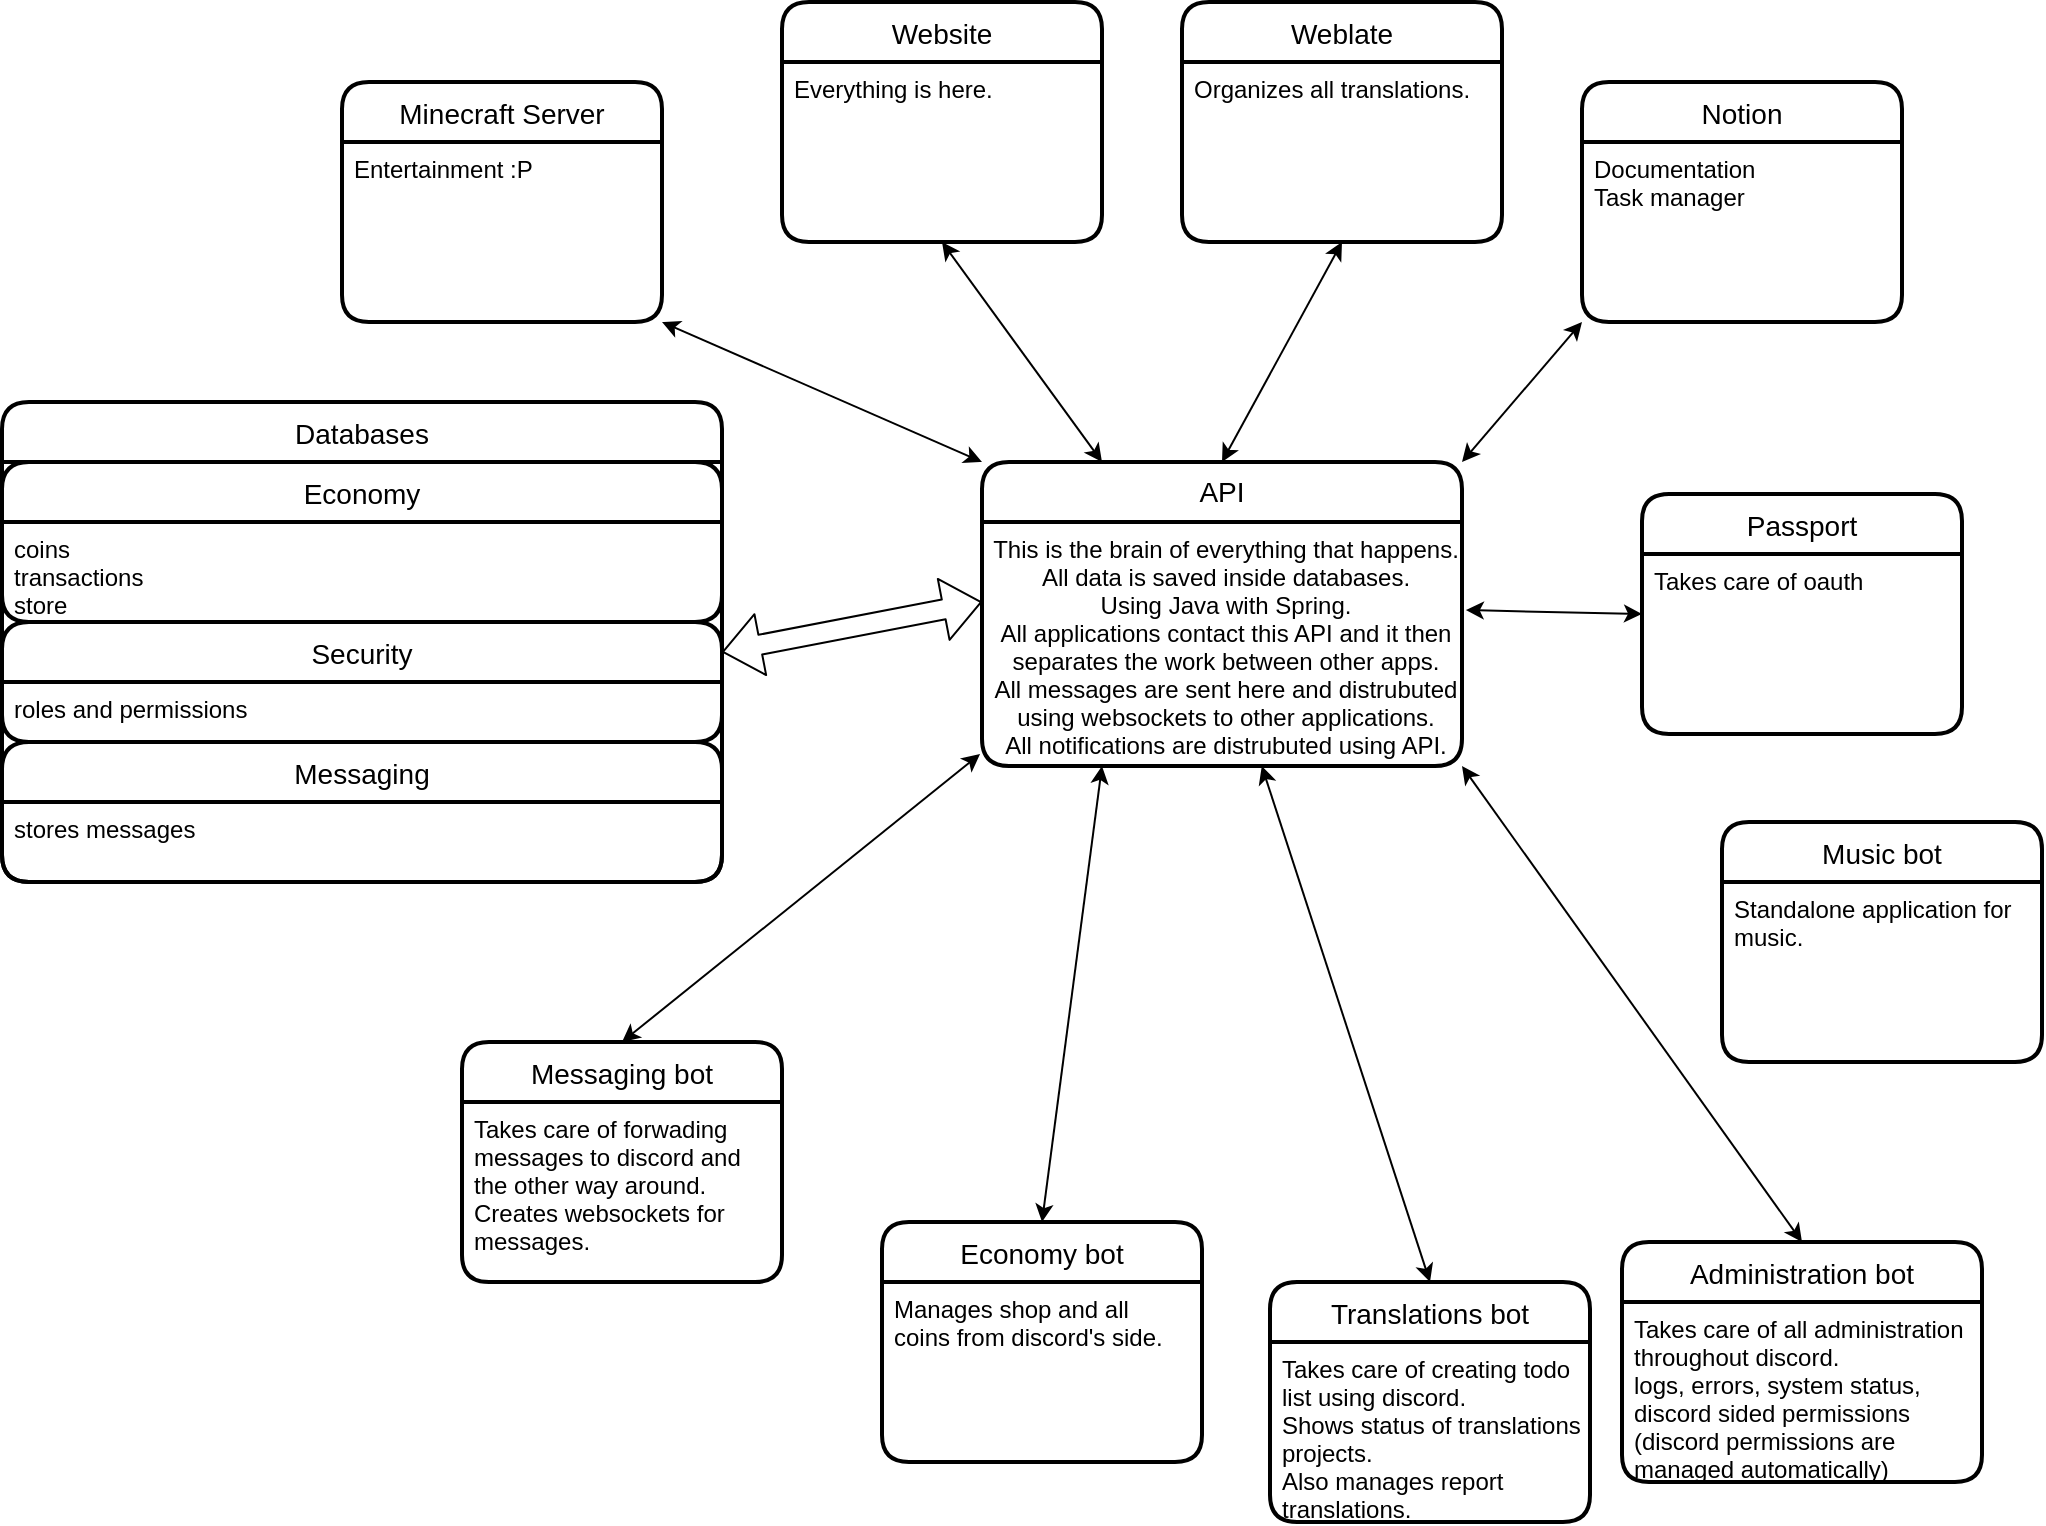 <mxfile version="14.9.0" type="github">
  <diagram id="pcUwDq4lTPM9sdh0xb3S" name="Page-1">
    <mxGraphModel dx="2177" dy="793" grid="1" gridSize="10" guides="1" tooltips="1" connect="1" arrows="1" fold="1" page="1" pageScale="1" pageWidth="827" pageHeight="1169" math="0" shadow="0">
      <root>
        <mxCell id="0" />
        <mxCell id="1" parent="0" />
        <mxCell id="2ZMkhPfGc01pIMGcPdUL-2" value="API" style="swimlane;childLayout=stackLayout;horizontal=1;startSize=30;horizontalStack=0;rounded=1;fontSize=14;fontStyle=0;strokeWidth=2;resizeParent=0;resizeLast=1;shadow=0;dashed=0;align=center;whiteSpace=wrap;verticalAlign=middle;" vertex="1" parent="1">
          <mxGeometry x="270" y="260" width="240" height="152" as="geometry" />
        </mxCell>
        <mxCell id="2ZMkhPfGc01pIMGcPdUL-3" value="This is the brain of everything that happens.&#xa;All data is saved inside databases.&#xa;Using Java with Spring.&#xa;All applications contact this API and it then&#xa;separates the work between other apps.&#xa;All messages are sent here and distrubuted&#xa;using websockets to other applications.&#xa;All notifications are distrubuted using API.&#xa;&#xa;&#xa;" style="align=center;strokeColor=none;fillColor=none;spacingLeft=4;fontSize=12;verticalAlign=top;resizable=0;rotatable=0;part=1;" vertex="1" parent="2ZMkhPfGc01pIMGcPdUL-2">
          <mxGeometry y="30" width="240" height="122" as="geometry" />
        </mxCell>
        <mxCell id="2ZMkhPfGc01pIMGcPdUL-4" value="Minecraft Server" style="swimlane;childLayout=stackLayout;horizontal=1;startSize=30;horizontalStack=0;rounded=1;fontSize=14;fontStyle=0;strokeWidth=2;resizeParent=0;resizeLast=1;shadow=0;dashed=0;align=center;html=0;" vertex="1" parent="1">
          <mxGeometry x="-50" y="70" width="160" height="120" as="geometry" />
        </mxCell>
        <mxCell id="2ZMkhPfGc01pIMGcPdUL-5" value="Entertainment :P" style="align=left;strokeColor=none;fillColor=none;spacingLeft=4;fontSize=12;verticalAlign=top;resizable=0;rotatable=0;part=1;" vertex="1" parent="2ZMkhPfGc01pIMGcPdUL-4">
          <mxGeometry y="30" width="160" height="90" as="geometry" />
        </mxCell>
        <mxCell id="2ZMkhPfGc01pIMGcPdUL-6" value="" style="endArrow=classic;startArrow=classic;html=1;exitX=1;exitY=1;exitDx=0;exitDy=0;entryX=0;entryY=0;entryDx=0;entryDy=0;" edge="1" parent="1" source="2ZMkhPfGc01pIMGcPdUL-5" target="2ZMkhPfGc01pIMGcPdUL-2">
          <mxGeometry width="50" height="50" relative="1" as="geometry">
            <mxPoint x="380" y="430" as="sourcePoint" />
            <mxPoint x="430" y="380" as="targetPoint" />
          </mxGeometry>
        </mxCell>
        <mxCell id="2ZMkhPfGc01pIMGcPdUL-7" value="Weblate" style="swimlane;childLayout=stackLayout;horizontal=1;startSize=30;horizontalStack=0;rounded=1;fontSize=14;fontStyle=0;strokeWidth=2;resizeParent=0;resizeLast=1;shadow=0;dashed=0;align=center;html=0;" vertex="1" parent="1">
          <mxGeometry x="370" y="30" width="160" height="120" as="geometry" />
        </mxCell>
        <mxCell id="2ZMkhPfGc01pIMGcPdUL-8" value="Organizes all translations." style="align=left;strokeColor=none;fillColor=none;spacingLeft=4;fontSize=12;verticalAlign=top;resizable=0;rotatable=0;part=1;" vertex="1" parent="2ZMkhPfGc01pIMGcPdUL-7">
          <mxGeometry y="30" width="160" height="90" as="geometry" />
        </mxCell>
        <mxCell id="2ZMkhPfGc01pIMGcPdUL-9" value="" style="endArrow=classic;startArrow=classic;html=1;exitX=0.5;exitY=1;exitDx=0;exitDy=0;entryX=0.5;entryY=0;entryDx=0;entryDy=0;" edge="1" parent="1" source="2ZMkhPfGc01pIMGcPdUL-8" target="2ZMkhPfGc01pIMGcPdUL-2">
          <mxGeometry width="50" height="50" relative="1" as="geometry">
            <mxPoint x="420" y="450" as="sourcePoint" />
            <mxPoint x="470" y="400" as="targetPoint" />
          </mxGeometry>
        </mxCell>
        <mxCell id="2ZMkhPfGc01pIMGcPdUL-10" value="Notion" style="swimlane;childLayout=stackLayout;horizontal=1;startSize=30;horizontalStack=0;rounded=1;fontSize=14;fontStyle=0;strokeWidth=2;resizeParent=0;resizeLast=1;shadow=0;dashed=0;align=center;html=0;" vertex="1" parent="1">
          <mxGeometry x="570" y="70" width="160" height="120" as="geometry" />
        </mxCell>
        <mxCell id="2ZMkhPfGc01pIMGcPdUL-11" value="Documentation&#xa;Task manager&#xa;" style="align=left;strokeColor=none;fillColor=none;spacingLeft=4;fontSize=12;verticalAlign=top;resizable=0;rotatable=0;part=1;" vertex="1" parent="2ZMkhPfGc01pIMGcPdUL-10">
          <mxGeometry y="30" width="160" height="90" as="geometry" />
        </mxCell>
        <mxCell id="2ZMkhPfGc01pIMGcPdUL-12" value="" style="endArrow=classic;startArrow=classic;html=1;exitX=1;exitY=0;exitDx=0;exitDy=0;" edge="1" parent="1" source="2ZMkhPfGc01pIMGcPdUL-2">
          <mxGeometry width="50" height="50" relative="1" as="geometry">
            <mxPoint x="510" y="250" as="sourcePoint" />
            <mxPoint x="570" y="190" as="targetPoint" />
          </mxGeometry>
        </mxCell>
        <mxCell id="2ZMkhPfGc01pIMGcPdUL-13" value="Passport" style="swimlane;childLayout=stackLayout;horizontal=1;startSize=30;horizontalStack=0;rounded=1;fontSize=14;fontStyle=0;strokeWidth=2;resizeParent=0;resizeLast=1;shadow=0;dashed=0;align=center;html=0;" vertex="1" parent="1">
          <mxGeometry x="600" y="276" width="160" height="120" as="geometry" />
        </mxCell>
        <mxCell id="2ZMkhPfGc01pIMGcPdUL-14" value="Takes care of oauth" style="align=left;strokeColor=none;fillColor=none;spacingLeft=4;fontSize=12;verticalAlign=top;resizable=0;rotatable=0;part=1;" vertex="1" parent="2ZMkhPfGc01pIMGcPdUL-13">
          <mxGeometry y="30" width="160" height="90" as="geometry" />
        </mxCell>
        <mxCell id="2ZMkhPfGc01pIMGcPdUL-15" value="" style="endArrow=classic;startArrow=classic;html=1;entryX=0;entryY=0.5;entryDx=0;entryDy=0;exitX=1.008;exitY=0.361;exitDx=0;exitDy=0;exitPerimeter=0;" edge="1" parent="1" source="2ZMkhPfGc01pIMGcPdUL-3" target="2ZMkhPfGc01pIMGcPdUL-13">
          <mxGeometry width="50" height="50" relative="1" as="geometry">
            <mxPoint x="420" y="450" as="sourcePoint" />
            <mxPoint x="470" y="400" as="targetPoint" />
          </mxGeometry>
        </mxCell>
        <mxCell id="2ZMkhPfGc01pIMGcPdUL-16" value="Translations bot" style="swimlane;childLayout=stackLayout;horizontal=1;startSize=30;horizontalStack=0;rounded=1;fontSize=14;fontStyle=0;strokeWidth=2;resizeParent=0;resizeLast=1;shadow=0;dashed=0;align=center;html=0;" vertex="1" parent="1">
          <mxGeometry x="414" y="670" width="160" height="120" as="geometry" />
        </mxCell>
        <mxCell id="2ZMkhPfGc01pIMGcPdUL-17" value="Takes care of creating todo&#xa;list using discord.&#xa;Shows status of translations&#xa;projects.&#xa;Also manages report&#xa;translations.&#xa;" style="align=left;strokeColor=none;fillColor=none;spacingLeft=4;fontSize=12;verticalAlign=top;resizable=0;rotatable=0;part=1;" vertex="1" parent="2ZMkhPfGc01pIMGcPdUL-16">
          <mxGeometry y="30" width="160" height="90" as="geometry" />
        </mxCell>
        <mxCell id="2ZMkhPfGc01pIMGcPdUL-20" value="" style="endArrow=classic;startArrow=classic;html=1;exitX=0.5;exitY=0;exitDx=0;exitDy=0;" edge="1" parent="1" source="2ZMkhPfGc01pIMGcPdUL-16" target="2ZMkhPfGc01pIMGcPdUL-3">
          <mxGeometry width="50" height="50" relative="1" as="geometry">
            <mxPoint x="370" y="580" as="sourcePoint" />
            <mxPoint x="470" y="420" as="targetPoint" />
          </mxGeometry>
        </mxCell>
        <mxCell id="2ZMkhPfGc01pIMGcPdUL-21" value="Music bot" style="swimlane;childLayout=stackLayout;horizontal=1;startSize=30;horizontalStack=0;rounded=1;fontSize=14;fontStyle=0;strokeWidth=2;resizeParent=0;resizeLast=1;shadow=0;dashed=0;align=center;html=0;" vertex="1" parent="1">
          <mxGeometry x="640" y="440" width="160" height="120" as="geometry" />
        </mxCell>
        <mxCell id="2ZMkhPfGc01pIMGcPdUL-22" value="Standalone application for&#xa;music." style="align=left;strokeColor=none;fillColor=none;spacingLeft=4;fontSize=12;verticalAlign=top;resizable=0;rotatable=0;part=1;" vertex="1" parent="2ZMkhPfGc01pIMGcPdUL-21">
          <mxGeometry y="30" width="160" height="90" as="geometry" />
        </mxCell>
        <mxCell id="2ZMkhPfGc01pIMGcPdUL-23" value="Administration bot" style="swimlane;childLayout=stackLayout;horizontal=1;startSize=30;horizontalStack=0;rounded=1;fontSize=14;fontStyle=0;strokeWidth=2;resizeParent=0;resizeLast=1;shadow=0;dashed=0;align=center;html=0;" vertex="1" parent="1">
          <mxGeometry x="590" y="650" width="180" height="120" as="geometry" />
        </mxCell>
        <mxCell id="2ZMkhPfGc01pIMGcPdUL-24" value="Takes care of all administration&#xa;throughout discord.&#xa;logs, errors, system status,&#xa;discord sided permissions&#xa;(discord permissions are&#xa;managed automatically)&#xa;" style="align=left;strokeColor=none;fillColor=none;spacingLeft=4;fontSize=12;verticalAlign=top;resizable=0;rotatable=0;part=1;" vertex="1" parent="2ZMkhPfGc01pIMGcPdUL-23">
          <mxGeometry y="30" width="180" height="90" as="geometry" />
        </mxCell>
        <mxCell id="2ZMkhPfGc01pIMGcPdUL-26" value="Messaging bot" style="swimlane;childLayout=stackLayout;horizontal=1;startSize=30;horizontalStack=0;rounded=1;fontSize=14;fontStyle=0;strokeWidth=2;resizeParent=0;resizeLast=1;shadow=0;dashed=0;align=center;html=0;" vertex="1" parent="1">
          <mxGeometry x="10" y="550" width="160" height="120" as="geometry" />
        </mxCell>
        <mxCell id="2ZMkhPfGc01pIMGcPdUL-27" value="Takes care of forwading&#xa;messages to discord and&#xa;the other way around.&#xa;Creates websockets for&#xa;messages.&#xa;" style="align=left;strokeColor=none;fillColor=none;spacingLeft=4;fontSize=12;verticalAlign=top;resizable=0;rotatable=0;part=1;" vertex="1" parent="2ZMkhPfGc01pIMGcPdUL-26">
          <mxGeometry y="30" width="160" height="90" as="geometry" />
        </mxCell>
        <mxCell id="2ZMkhPfGc01pIMGcPdUL-31" value="" style="endArrow=classic;startArrow=classic;html=1;entryX=-0.004;entryY=0.951;entryDx=0;entryDy=0;entryPerimeter=0;exitX=0.5;exitY=0;exitDx=0;exitDy=0;" edge="1" parent="1" source="2ZMkhPfGc01pIMGcPdUL-26" target="2ZMkhPfGc01pIMGcPdUL-3">
          <mxGeometry width="50" height="50" relative="1" as="geometry">
            <mxPoint x="420" y="600" as="sourcePoint" />
            <mxPoint x="470" y="550" as="targetPoint" />
          </mxGeometry>
        </mxCell>
        <mxCell id="2ZMkhPfGc01pIMGcPdUL-32" value="" style="endArrow=classic;startArrow=classic;html=1;entryX=0.5;entryY=0;entryDx=0;entryDy=0;exitX=1;exitY=1;exitDx=0;exitDy=0;" edge="1" parent="1" source="2ZMkhPfGc01pIMGcPdUL-3" target="2ZMkhPfGc01pIMGcPdUL-23">
          <mxGeometry width="50" height="50" relative="1" as="geometry">
            <mxPoint x="420" y="600" as="sourcePoint" />
            <mxPoint x="470" y="550" as="targetPoint" />
          </mxGeometry>
        </mxCell>
        <mxCell id="2ZMkhPfGc01pIMGcPdUL-33" value="Economy bot" style="swimlane;childLayout=stackLayout;horizontal=1;startSize=30;horizontalStack=0;rounded=1;fontSize=14;fontStyle=0;strokeWidth=2;resizeParent=0;resizeLast=1;shadow=0;dashed=0;align=center;html=0;" vertex="1" parent="1">
          <mxGeometry x="220" y="640" width="160" height="120" as="geometry" />
        </mxCell>
        <mxCell id="2ZMkhPfGc01pIMGcPdUL-34" value="Manages shop and all&#xa;coins from discord&#39;s side.&#xa;" style="align=left;strokeColor=none;fillColor=none;spacingLeft=4;fontSize=12;verticalAlign=top;resizable=0;rotatable=0;part=1;" vertex="1" parent="2ZMkhPfGc01pIMGcPdUL-33">
          <mxGeometry y="30" width="160" height="90" as="geometry" />
        </mxCell>
        <mxCell id="2ZMkhPfGc01pIMGcPdUL-35" value="" style="endArrow=classic;startArrow=classic;html=1;entryX=0.25;entryY=1;entryDx=0;entryDy=0;exitX=0.5;exitY=0;exitDx=0;exitDy=0;" edge="1" parent="1" source="2ZMkhPfGc01pIMGcPdUL-33" target="2ZMkhPfGc01pIMGcPdUL-3">
          <mxGeometry width="50" height="50" relative="1" as="geometry">
            <mxPoint x="420" y="600" as="sourcePoint" />
            <mxPoint x="470" y="550" as="targetPoint" />
          </mxGeometry>
        </mxCell>
        <mxCell id="2ZMkhPfGc01pIMGcPdUL-36" value="Databases" style="swimlane;childLayout=stackLayout;horizontal=1;startSize=30;horizontalStack=0;rounded=1;fontSize=14;fontStyle=0;strokeWidth=2;resizeParent=0;resizeLast=1;shadow=0;dashed=0;align=center;html=0;" vertex="1" parent="1">
          <mxGeometry x="-220" y="230" width="360" height="240" as="geometry" />
        </mxCell>
        <mxCell id="2ZMkhPfGc01pIMGcPdUL-41" value="Economy" style="swimlane;childLayout=stackLayout;horizontal=1;startSize=30;horizontalStack=0;rounded=1;fontSize=14;fontStyle=0;strokeWidth=2;resizeParent=0;resizeLast=1;shadow=0;dashed=0;align=center;html=0;" vertex="1" parent="2ZMkhPfGc01pIMGcPdUL-36">
          <mxGeometry y="30" width="360" height="80" as="geometry">
            <mxRectangle y="30" width="360" height="120" as="alternateBounds" />
          </mxGeometry>
        </mxCell>
        <mxCell id="2ZMkhPfGc01pIMGcPdUL-42" value="coins&#xa;transactions&#xa;store&#xa;" style="align=left;strokeColor=none;fillColor=none;spacingLeft=4;fontSize=12;verticalAlign=top;resizable=0;rotatable=0;part=1;" vertex="1" parent="2ZMkhPfGc01pIMGcPdUL-41">
          <mxGeometry y="30" width="360" height="50" as="geometry" />
        </mxCell>
        <mxCell id="2ZMkhPfGc01pIMGcPdUL-46" value="Security" style="swimlane;childLayout=stackLayout;horizontal=1;startSize=30;horizontalStack=0;rounded=1;fontSize=14;fontStyle=0;strokeWidth=2;resizeParent=0;resizeLast=1;shadow=0;dashed=0;align=center;html=0;" vertex="1" parent="2ZMkhPfGc01pIMGcPdUL-36">
          <mxGeometry y="110" width="360" height="60" as="geometry">
            <mxRectangle y="300" width="360" height="30" as="alternateBounds" />
          </mxGeometry>
        </mxCell>
        <mxCell id="2ZMkhPfGc01pIMGcPdUL-47" value="roles and permissions" style="align=left;strokeColor=none;fillColor=none;spacingLeft=4;fontSize=12;verticalAlign=top;resizable=0;rotatable=0;part=1;" vertex="1" parent="2ZMkhPfGc01pIMGcPdUL-46">
          <mxGeometry y="30" width="360" height="30" as="geometry" />
        </mxCell>
        <mxCell id="2ZMkhPfGc01pIMGcPdUL-43" value="Messaging" style="swimlane;childLayout=stackLayout;horizontal=1;startSize=30;horizontalStack=0;rounded=1;fontSize=14;fontStyle=0;strokeWidth=2;resizeParent=0;resizeLast=1;shadow=0;dashed=0;align=center;html=0;" vertex="1" parent="2ZMkhPfGc01pIMGcPdUL-36">
          <mxGeometry y="170" width="360" height="70" as="geometry">
            <mxRectangle y="170" width="360" height="250" as="alternateBounds" />
          </mxGeometry>
        </mxCell>
        <mxCell id="2ZMkhPfGc01pIMGcPdUL-44" value="stores messages" style="align=left;strokeColor=none;fillColor=none;spacingLeft=4;fontSize=12;verticalAlign=top;resizable=0;rotatable=0;part=1;" vertex="1" parent="2ZMkhPfGc01pIMGcPdUL-43">
          <mxGeometry y="30" width="360" height="40" as="geometry" />
        </mxCell>
        <mxCell id="2ZMkhPfGc01pIMGcPdUL-45" value="" style="shape=flexArrow;endArrow=classic;startArrow=classic;html=1;entryX=0;entryY=0.328;entryDx=0;entryDy=0;entryPerimeter=0;exitX=1;exitY=0.25;exitDx=0;exitDy=0;" edge="1" parent="1" source="2ZMkhPfGc01pIMGcPdUL-46" target="2ZMkhPfGc01pIMGcPdUL-3">
          <mxGeometry width="100" height="100" relative="1" as="geometry">
            <mxPoint x="132" y="400" as="sourcePoint" />
            <mxPoint x="490" y="360" as="targetPoint" />
          </mxGeometry>
        </mxCell>
        <mxCell id="2ZMkhPfGc01pIMGcPdUL-48" value="Website" style="swimlane;childLayout=stackLayout;horizontal=1;startSize=30;horizontalStack=0;rounded=1;fontSize=14;fontStyle=0;strokeWidth=2;resizeParent=0;resizeLast=1;shadow=0;dashed=0;align=center;html=0;" vertex="1" parent="1">
          <mxGeometry x="170" y="30" width="160" height="120" as="geometry" />
        </mxCell>
        <mxCell id="2ZMkhPfGc01pIMGcPdUL-49" value="Everything is here." style="align=left;strokeColor=none;fillColor=none;spacingLeft=4;fontSize=12;verticalAlign=top;resizable=0;rotatable=0;part=1;" vertex="1" parent="2ZMkhPfGc01pIMGcPdUL-48">
          <mxGeometry y="30" width="160" height="90" as="geometry" />
        </mxCell>
        <mxCell id="2ZMkhPfGc01pIMGcPdUL-50" value="" style="endArrow=classic;startArrow=classic;html=1;entryX=0.5;entryY=1;entryDx=0;entryDy=0;exitX=0.25;exitY=0;exitDx=0;exitDy=0;" edge="1" parent="1" source="2ZMkhPfGc01pIMGcPdUL-2" target="2ZMkhPfGc01pIMGcPdUL-49">
          <mxGeometry width="50" height="50" relative="1" as="geometry">
            <mxPoint x="400" y="320" as="sourcePoint" />
            <mxPoint x="450" y="270" as="targetPoint" />
          </mxGeometry>
        </mxCell>
      </root>
    </mxGraphModel>
  </diagram>
</mxfile>
